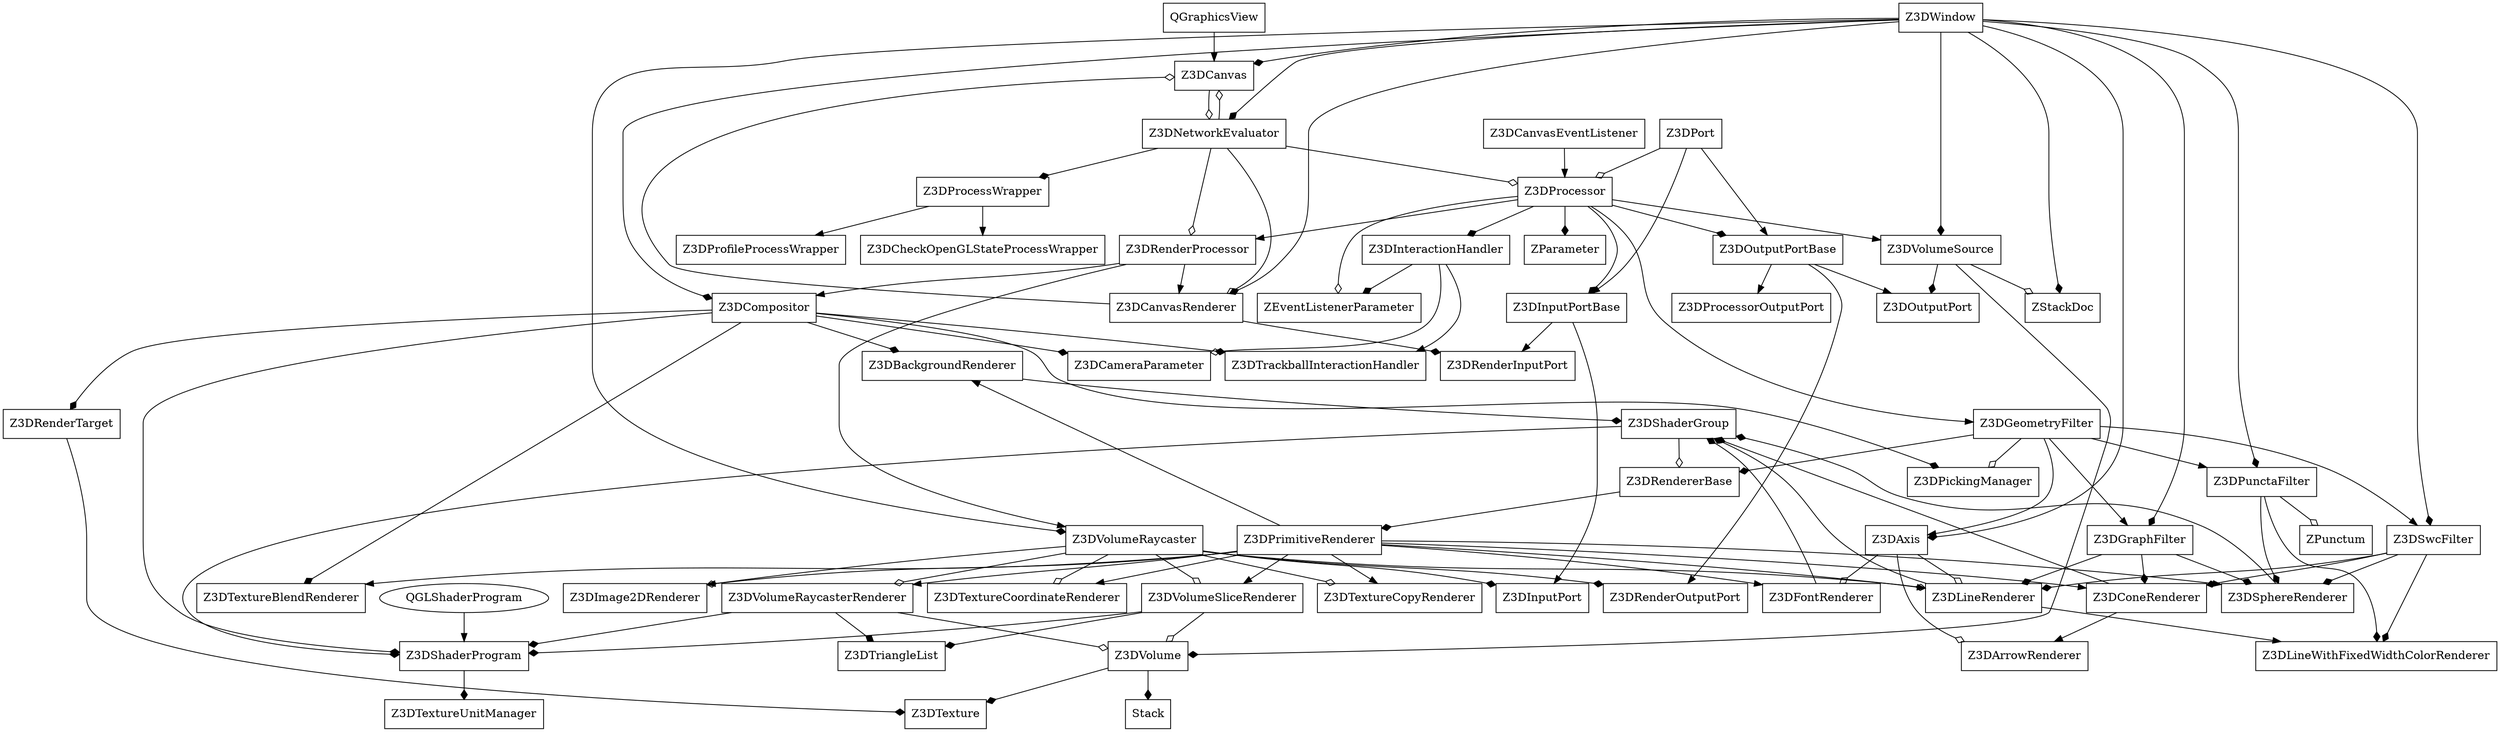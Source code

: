 digraph {
 Z3DVolume [label = "Z3DVolume",shape = "box"];
 Z3DTriangleList [label = "Z3DTriangleList",shape = "box"];
 Z3DInteractionHandler [label = "Z3DInteractionHandler",shape = "box"];
 Z3DBackgroundRenderer [label = "Z3DBackgroundRenderer",shape = "box"];
 ZEventListenerParameter [label = "ZEventListenerParameter",shape = "box"];
 Z3DVolumeRaycaster [label = "Z3DVolumeRaycaster",shape = "box"];
 Z3DShaderProgram [label = "Z3DShaderProgram",shape = "box"];
 Z3DTextureCoordinateRenderer [label = "Z3DTextureCoordinateRenderer",shape = "box"];
 Z3DTextureCopyRenderer [label = "Z3DTextureCopyRenderer",shape = "box"];
 Z3DWindow [label = "Z3DWindow",shape = "box"];
 Z3DGraphFilter [label = "Z3DGraphFilter",shape = "box"];
 Z3DCanvasEventListener [label = "Z3DCanvasEventListener",shape = "box"];
 Z3DImage2DRenderer [label = "Z3DImage2DRenderer",shape = "box"];
 Z3DShaderGroup [label = "Z3DShaderGroup",shape = "box"];
 Z3DLineRenderer [label = "Z3DLineRenderer",shape = "box"];
 Z3DCompositor [label = "Z3DCompositor",shape = "box"];
 ZStackDoc [label = "ZStackDoc",shape = "box"];
 Z3DVolumeRaycasterRenderer [label = "Z3DVolumeRaycasterRenderer",shape = "box"];
 Z3DCanvas [label = "Z3DCanvas",shape = "box"];
 Z3DTexture [label = "Z3DTexture",shape = "box"];
 Z3DCanvasRenderer [label = "Z3DCanvasRenderer",shape = "box"];
 Z3DSphereRenderer [label = "Z3DSphereRenderer",shape = "box"];
 Z3DAxis [label = "Z3DAxis",shape = "box"];
 Z3DLineWithFixedWidthColorRenderer [label = "Z3DLineWithFixedWidthColorRenderer",shape = "box"];
 Z3DRendererBase [label = "Z3DRendererBase",shape = "box"];
 Z3DVolumeSource [label = "Z3DVolumeSource",shape = "box"];
 Z3DOutputPort [label = "Z3DOutputPort",shape = "box"];
 Z3DVolumeSliceRenderer [label = "Z3DVolumeSliceRenderer",shape = "box"];
 Z3DSwcFilter [label = "Z3DSwcFilter",shape = "box"];
 Z3DNetworkEvaluator [label = "Z3DNetworkEvaluator",shape = "box"];
 Z3DProcessWrapper [label = "Z3DProcessWrapper",shape = "box"];
 ZParameter [label = "ZParameter",shape = "box"];
 Z3DProcessor [label = "Z3DProcessor",shape = "box"];
 Z3DCameraParameter [label = "Z3DCameraParameter",shape = "box"];
 Z3DRenderOutputPort [label = "Z3DRenderOutputPort",shape = "box"];
 Z3DGeometryFilter [label = "Z3DGeometryFilter",shape = "box"];
 Z3DPunctaFilter [label = "Z3DPunctaFilter",shape = "box"];
 Z3DConeRenderer [label = "Z3DConeRenderer",shape = "box"];
 Stack [label = "Stack",shape = "box"];
 Z3DTrackballInteractionHandler [label = "Z3DTrackballInteractionHandler",shape = "box"];
 Z3DPort [label = "Z3DPort",shape = "box"];
 Z3DPickingManager [label = "Z3DPickingManager",shape = "box"];
 Z3DArrowRenderer [label = "Z3DArrowRenderer",shape = "box"];
 Z3DRenderProcessor [label = "Z3DRenderProcessor",shape = "box"];
 Z3DRenderInputPort [label = "Z3DRenderInputPort",shape = "box"];
 Z3DProcessorOutputPort [label = "Z3DProcessorOutputPort",shape = "box"];
 Z3DTextureBlendRenderer [label = "Z3DTextureBlendRenderer",shape = "box"];
 Z3DInputPortBase [label = "Z3DInputPortBase",shape = "box"];
 Z3DOutputPortBase [label = "Z3DOutputPortBase",shape = "box"];
 Z3DPrimitiveRenderer [label = "Z3DPrimitiveRenderer",shape = "box"];
 Z3DFontRenderer [label = "Z3DFontRenderer",shape = "box"];
 Z3DTextureUnitManager [label = "Z3DTextureUnitManager",shape = "box"];
 QGraphicsView [label = "QGraphicsView",shape = "box"];
 Z3DCheckOpenGLStateProcessWrapper [label = "Z3DCheckOpenGLStateProcessWrapper",shape = "box"];
 Z3DProfileProcessWrapper [label = "Z3DProfileProcessWrapper",shape = "box"];
 Z3DRenderTarget [label = "Z3DRenderTarget",shape = "box"];
 Z3DInputPort [label = "Z3DInputPort",shape = "box"];
 ZPunctum [label = "ZPunctum",shape = "box"];
 Z3DPrimitiveRenderer -> Z3DImage2DRenderer
 Z3DPrimitiveRenderer -> Z3DSphereRenderer
 Z3DOutputPortBase -> Z3DOutputPort
 Z3DGeometryFilter -> Z3DPunctaFilter
 Z3DPrimitiveRenderer -> Z3DConeRenderer
 Z3DProcessor -> Z3DVolumeSource
 Z3DGeometryFilter -> Z3DGraphFilter
 Z3DOutputPortBase -> Z3DProcessorOutputPort
 Z3DRenderProcessor -> Z3DCompositor
 Z3DGeometryFilter -> Z3DSwcFilter
 Z3DInputPortBase -> Z3DRenderInputPort
 Z3DLineRenderer -> Z3DLineWithFixedWidthColorRenderer
 Z3DInteractionHandler -> Z3DTrackballInteractionHandler
 Z3DProcessor -> Z3DRenderProcessor
 Z3DCanvasEventListener -> Z3DProcessor
 QGLShaderProgram -> Z3DShaderProgram
 Z3DConeRenderer -> Z3DArrowRenderer
 Z3DPrimitiveRenderer -> Z3DTextureBlendRenderer
 Z3DProcessWrapper -> Z3DCheckOpenGLStateProcessWrapper
 Z3DProcessor -> Z3DGeometryFilter
 Z3DProcessWrapper -> Z3DProfileProcessWrapper
 Z3DRenderProcessor -> Z3DCanvasRenderer
 QGraphicsView -> Z3DCanvas
 Z3DPrimitiveRenderer -> Z3DLineRenderer
 Z3DGeometryFilter -> Z3DAxis
 Z3DPrimitiveRenderer -> Z3DFontRenderer
 Z3DRenderProcessor -> Z3DVolumeRaycaster
 Z3DInputPortBase -> Z3DInputPort
 Z3DOutputPortBase -> Z3DRenderOutputPort
 Z3DPort -> Z3DOutputPortBase
 Z3DPrimitiveRenderer -> Z3DTextureCopyRenderer
 Z3DPort -> Z3DInputPortBase
 Z3DPrimitiveRenderer -> Z3DVolumeRaycasterRenderer
 Z3DPrimitiveRenderer -> Z3DVolumeSliceRenderer
 Z3DPrimitiveRenderer -> Z3DBackgroundRenderer
 Z3DPrimitiveRenderer -> Z3DTextureCoordinateRenderer
 Z3DWindow -> Z3DNetworkEvaluator [arrowhead = diamond];
 Z3DWindow -> Z3DVolumeSource [arrowhead = diamond];
 Z3DWindow -> Z3DVolumeRaycaster [arrowhead = diamond];
 Z3DWindow -> Z3DPunctaFilter [arrowhead = diamond];
 Z3DWindow -> Z3DCompositor [arrowhead = diamond];
 Z3DWindow -> Z3DSwcFilter [arrowhead = diamond];
 Z3DWindow -> Z3DGraphFilter [arrowhead = diamond];
 Z3DWindow -> ZStackDoc [arrowhead = diamond];
 Z3DWindow -> Z3DCanvasRenderer [arrowhead = diamond];
 Z3DWindow -> Z3DAxis [arrowhead = diamond];
 Z3DWindow -> Z3DCanvas [arrowhead = diamond];
 Z3DNetworkEvaluator -> Z3DProcessWrapper [arrowhead = diamond];
 Z3DNetworkEvaluator -> Z3DProcessor [arrowhead = odiamond];
 Z3DNetworkEvaluator -> Z3DCanvas [arrowhead = odiamond];
 Z3DNetworkEvaluator -> Z3DCanvasRenderer [arrowhead = odiamond];
 Z3DNetworkEvaluator -> Z3DRenderProcessor [arrowhead = odiamond];
 Z3DConeRenderer -> Z3DShaderGroup [arrowhead = diamond];
 Z3DProcessor -> ZParameter [arrowhead = diamond];
 Z3DProcessor -> Z3DInputPortBase [arrowhead = diamond];
 Z3DProcessor -> Z3DOutputPortBase [arrowhead = diamond];
 Z3DProcessor -> Z3DInteractionHandler [arrowhead = diamond];
 Z3DGeometryFilter -> Z3DRendererBase [arrowhead = diamond];
 Z3DGeometryFilter -> Z3DPickingManager [arrowhead = odiamond];
 Z3DCanvas -> Z3DNetworkEvaluator [arrowhead = odiamond];
 Z3DCanvasRenderer -> Z3DCanvas [arrowhead = odiamond];
 Z3DCanvasRenderer -> Z3DRenderInputPort [arrowhead = diamond];
 Z3DAxis -> Z3DLineRenderer [arrowhead = odiamond];
 Z3DAxis -> Z3DArrowRenderer [arrowhead = odiamond];
 Z3DAxis -> Z3DFontRenderer [arrowhead = odiamond];
 Z3DVolumeRaycaster -> Z3DVolumeRaycasterRenderer [arrowhead = odiamond];
 Z3DVolumeRaycaster -> Z3DVolumeSliceRenderer [arrowhead = odiamond];
 Z3DVolumeRaycaster -> Z3DTextureCoordinateRenderer [arrowhead = odiamond];
 Z3DVolumeRaycaster -> Z3DTextureCopyRenderer [arrowhead = odiamond];
 Z3DVolumeRaycaster -> Z3DImage2DRenderer [arrowhead = odiamond];
 Z3DVolumeRaycaster -> Z3DLineRenderer [arrowhead = odiamond];
 Z3DVolumeRaycaster -> Z3DInputPort [arrowhead = diamond];
 Z3DVolumeRaycaster -> Z3DRenderOutputPort [arrowhead = diamond];
 Z3DRendererBase -> Z3DPrimitiveRenderer [arrowhead = diamond];
 Z3DSwcFilter -> Z3DLineRenderer [arrowhead = diamond];
 Z3DSwcFilter -> Z3DConeRenderer [arrowhead = diamond];
 Z3DSwcFilter -> Z3DSphereRenderer [arrowhead = diamond];
 Z3DSwcFilter -> Z3DLineWithFixedWidthColorRenderer [arrowhead = diamond];
 Z3DVolumeSource -> Z3DVolume [arrowhead = diamond];
 Z3DVolumeSource -> Z3DOutputPort [arrowhead = diamond];
 Z3DVolumeSource -> ZStackDoc [arrowhead = odiamond];
 Z3DPort -> Z3DProcessor [arrowhead = odiamond];
 Z3DGraphFilter -> Z3DLineRenderer [arrowhead = diamond];
 Z3DGraphFilter -> Z3DConeRenderer [arrowhead = diamond];
 Z3DGraphFilter -> Z3DSphereRenderer [arrowhead = diamond];
 Z3DLineRenderer -> Z3DShaderGroup [arrowhead = diamond];
 Z3DSphereRenderer -> Z3DShaderGroup [arrowhead = diamond];
 Z3DFontRenderer -> Z3DShaderGroup [arrowhead = diamond];
 Z3DShaderGroup -> Z3DRendererBase [arrowhead = odiamond];
 Z3DBackgroundRenderer -> Z3DShaderGroup [arrowhead = diamond];
 Z3DShaderGroup -> Z3DShaderProgram [arrowhead = diamond];
 Z3DVolumeRaycasterRenderer -> Z3DShaderProgram [arrowhead = diamond];
 Z3DVolumeRaycasterRenderer -> Z3DTriangleList [arrowhead = diamond];
 Z3DVolumeRaycasterRenderer -> Z3DVolume [arrowhead = odiamond];
 Z3DVolumeSliceRenderer -> Z3DVolume [arrowhead = odiamond];
 Z3DVolumeSliceRenderer -> Z3DShaderProgram [arrowhead = diamond];
 Z3DVolumeSliceRenderer -> Z3DTriangleList [arrowhead = diamond];
 Z3DPunctaFilter -> Z3DSphereRenderer [arrowhead = diamond];
 Z3DPunctaFilter -> Z3DLineWithFixedWidthColorRenderer [arrowhead = diamond];
 Z3DPunctaFilter -> ZPunctum [arrowhead = odiamond];
 Z3DCompositor -> Z3DTextureBlendRenderer [arrowhead = diamond];
 Z3DCompositor -> Z3DBackgroundRenderer [arrowhead = diamond];
 Z3DCompositor -> Z3DPickingManager [arrowhead = diamond];
 Z3DCompositor -> Z3DRenderTarget [arrowhead = diamond];
 Z3DCompositor -> Z3DShaderProgram [arrowhead = diamond];
 Z3DCompositor -> Z3DTrackballInteractionHandler [arrowhead = diamond];
 Z3DInteractionHandler -> Z3DCameraParameter [arrowhead = odiamond];
 Z3DInteractionHandler -> ZEventListenerParameter [arrowhead = diamond];
 Z3DCompositor -> Z3DCameraParameter [arrowhead = diamond];
 Z3DShaderProgram -> Z3DTextureUnitManager [arrowhead = diamond];
 Z3DVolume -> Stack [arrowhead = diamond];
 Z3DVolume -> Z3DTexture [arrowhead = diamond];
 Z3DRenderTarget -> Z3DTexture [arrowhead = diamond];
 Z3DProcessor -> ZEventListenerParameter [arrowhead = odiamond];
}